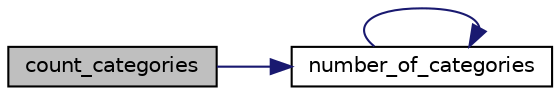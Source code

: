 digraph "count_categories"
{
 // LATEX_PDF_SIZE
  edge [fontname="Helvetica",fontsize="10",labelfontname="Helvetica",labelfontsize="10"];
  node [fontname="Helvetica",fontsize="10",shape=record];
  rankdir="LR";
  Node1 [label="count_categories",height=0.2,width=0.4,color="black", fillcolor="grey75", style="filled", fontcolor="black",tooltip=" "];
  Node1 -> Node2 [color="midnightblue",fontsize="10",style="solid",fontname="Helvetica"];
  Node2 [label="number_of_categories",height=0.2,width=0.4,color="black", fillcolor="white", style="filled",URL="$category__functions_8c.html#a93d97ac822a6f4097a484cb4282a3c3f",tooltip=" "];
  Node2 -> Node2 [color="midnightblue",fontsize="10",style="solid",fontname="Helvetica"];
}

